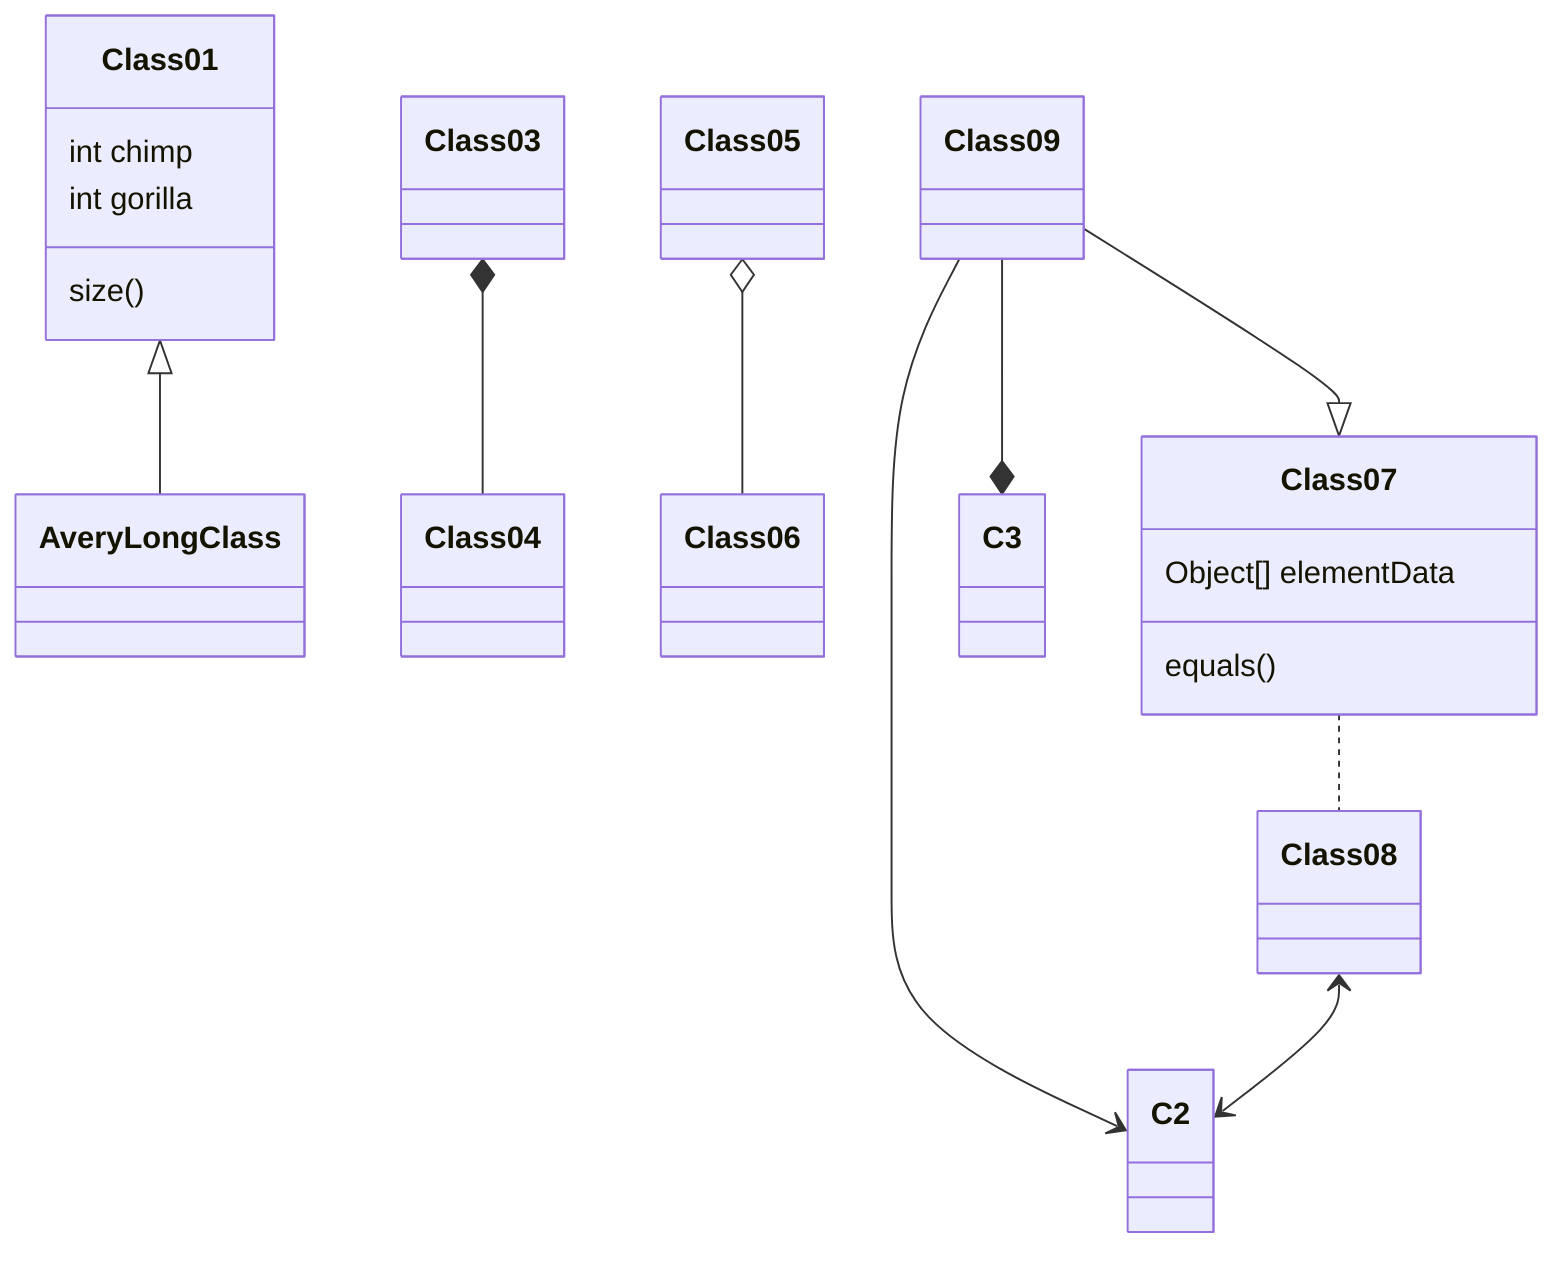 classDiagram
    Class01 <|-- AveryLongClass
    Class03 *-- Class04
    Class05 o-- Class06
    Class07 .. Class08
    Class09 --> C2
    Class09 --* C3
    Class09 --|> Class07
    Class07 : equals()
    Class07 : Object[] elementData
    Class01 : size()
    Class01 : int chimp
    Class01 : int gorilla
    Class08 <--> C2